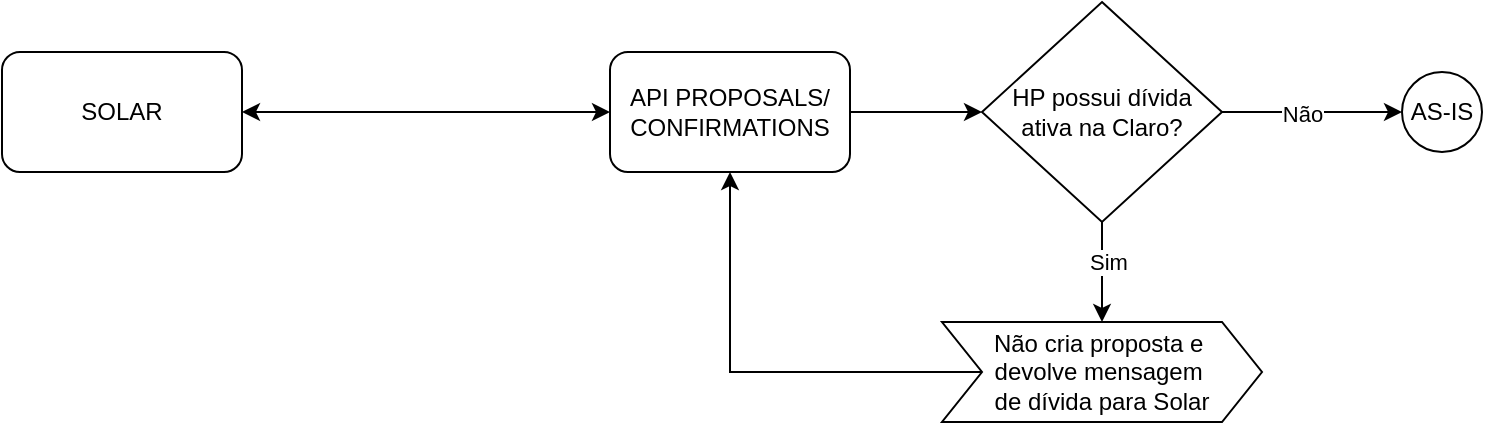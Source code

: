 <mxfile version="25.0.3">
  <diagram name="Página-1" id="BcrtO9cki5YRa_V8KFar">
    <mxGraphModel dx="1050" dy="522" grid="1" gridSize="10" guides="1" tooltips="1" connect="1" arrows="1" fold="1" page="1" pageScale="1" pageWidth="827" pageHeight="1169" math="0" shadow="0">
      <root>
        <mxCell id="0" />
        <mxCell id="1" parent="0" />
        <mxCell id="K_rCwbfdzwNDt4s5ID4d-12" style="edgeStyle=orthogonalEdgeStyle;rounded=0;orthogonalLoop=1;jettySize=auto;html=1;entryX=0;entryY=0.5;entryDx=0;entryDy=0;" edge="1" parent="1" source="JonUtI2A8_VO-_GTD89V-1" target="JonUtI2A8_VO-_GTD89V-2">
          <mxGeometry relative="1" as="geometry" />
        </mxCell>
        <mxCell id="JonUtI2A8_VO-_GTD89V-1" value="API PROPOSALS/&lt;div&gt;CONFIRMATIONS&lt;/div&gt;" style="rounded=1;whiteSpace=wrap;html=1;" parent="1" vertex="1">
          <mxGeometry x="354" y="35" width="120" height="60" as="geometry" />
        </mxCell>
        <mxCell id="K_rCwbfdzwNDt4s5ID4d-3" style="edgeStyle=orthogonalEdgeStyle;rounded=0;orthogonalLoop=1;jettySize=auto;html=1;entryX=0;entryY=0.5;entryDx=0;entryDy=0;" edge="1" parent="1" source="JonUtI2A8_VO-_GTD89V-2" target="K_rCwbfdzwNDt4s5ID4d-2">
          <mxGeometry relative="1" as="geometry" />
        </mxCell>
        <mxCell id="K_rCwbfdzwNDt4s5ID4d-4" value="Não" style="edgeLabel;html=1;align=center;verticalAlign=middle;resizable=0;points=[];" vertex="1" connectable="0" parent="K_rCwbfdzwNDt4s5ID4d-3">
          <mxGeometry x="-0.116" y="-1" relative="1" as="geometry">
            <mxPoint as="offset" />
          </mxGeometry>
        </mxCell>
        <mxCell id="K_rCwbfdzwNDt4s5ID4d-7" style="edgeStyle=orthogonalEdgeStyle;rounded=0;orthogonalLoop=1;jettySize=auto;html=1;entryX=0.5;entryY=0;entryDx=0;entryDy=0;" edge="1" parent="1" source="JonUtI2A8_VO-_GTD89V-2" target="K_rCwbfdzwNDt4s5ID4d-6">
          <mxGeometry relative="1" as="geometry" />
        </mxCell>
        <mxCell id="K_rCwbfdzwNDt4s5ID4d-8" value="Sim" style="edgeLabel;html=1;align=center;verticalAlign=middle;resizable=0;points=[];" vertex="1" connectable="0" parent="K_rCwbfdzwNDt4s5ID4d-7">
          <mxGeometry x="-0.208" y="3" relative="1" as="geometry">
            <mxPoint as="offset" />
          </mxGeometry>
        </mxCell>
        <mxCell id="JonUtI2A8_VO-_GTD89V-2" value="HP possui dívida ativa na Claro?" style="rhombus;whiteSpace=wrap;html=1;" parent="1" vertex="1">
          <mxGeometry x="540" y="10" width="120" height="110" as="geometry" />
        </mxCell>
        <mxCell id="K_rCwbfdzwNDt4s5ID4d-2" value="AS-IS" style="ellipse;whiteSpace=wrap;html=1;aspect=fixed;" vertex="1" parent="1">
          <mxGeometry x="750" y="45" width="40" height="40" as="geometry" />
        </mxCell>
        <mxCell id="K_rCwbfdzwNDt4s5ID4d-10" style="edgeStyle=orthogonalEdgeStyle;rounded=0;orthogonalLoop=1;jettySize=auto;html=1;entryX=0.5;entryY=1;entryDx=0;entryDy=0;" edge="1" parent="1" source="K_rCwbfdzwNDt4s5ID4d-6" target="JonUtI2A8_VO-_GTD89V-1">
          <mxGeometry relative="1" as="geometry" />
        </mxCell>
        <mxCell id="K_rCwbfdzwNDt4s5ID4d-6" value="Não cria proposta e&amp;nbsp;&lt;div&gt;devolve mensagem&amp;nbsp;&lt;/div&gt;&lt;div&gt;de dívida para Solar&lt;/div&gt;" style="shape=step;perimeter=stepPerimeter;whiteSpace=wrap;html=1;fixedSize=1;" vertex="1" parent="1">
          <mxGeometry x="520" y="170" width="160" height="50" as="geometry" />
        </mxCell>
        <mxCell id="K_rCwbfdzwNDt4s5ID4d-11" style="edgeStyle=orthogonalEdgeStyle;rounded=0;orthogonalLoop=1;jettySize=auto;html=1;entryX=0;entryY=0.5;entryDx=0;entryDy=0;startArrow=classic;startFill=1;" edge="1" parent="1" source="K_rCwbfdzwNDt4s5ID4d-9" target="JonUtI2A8_VO-_GTD89V-1">
          <mxGeometry relative="1" as="geometry" />
        </mxCell>
        <mxCell id="K_rCwbfdzwNDt4s5ID4d-9" value="SOLAR" style="rounded=1;whiteSpace=wrap;html=1;" vertex="1" parent="1">
          <mxGeometry x="50" y="35" width="120" height="60" as="geometry" />
        </mxCell>
      </root>
    </mxGraphModel>
  </diagram>
</mxfile>
